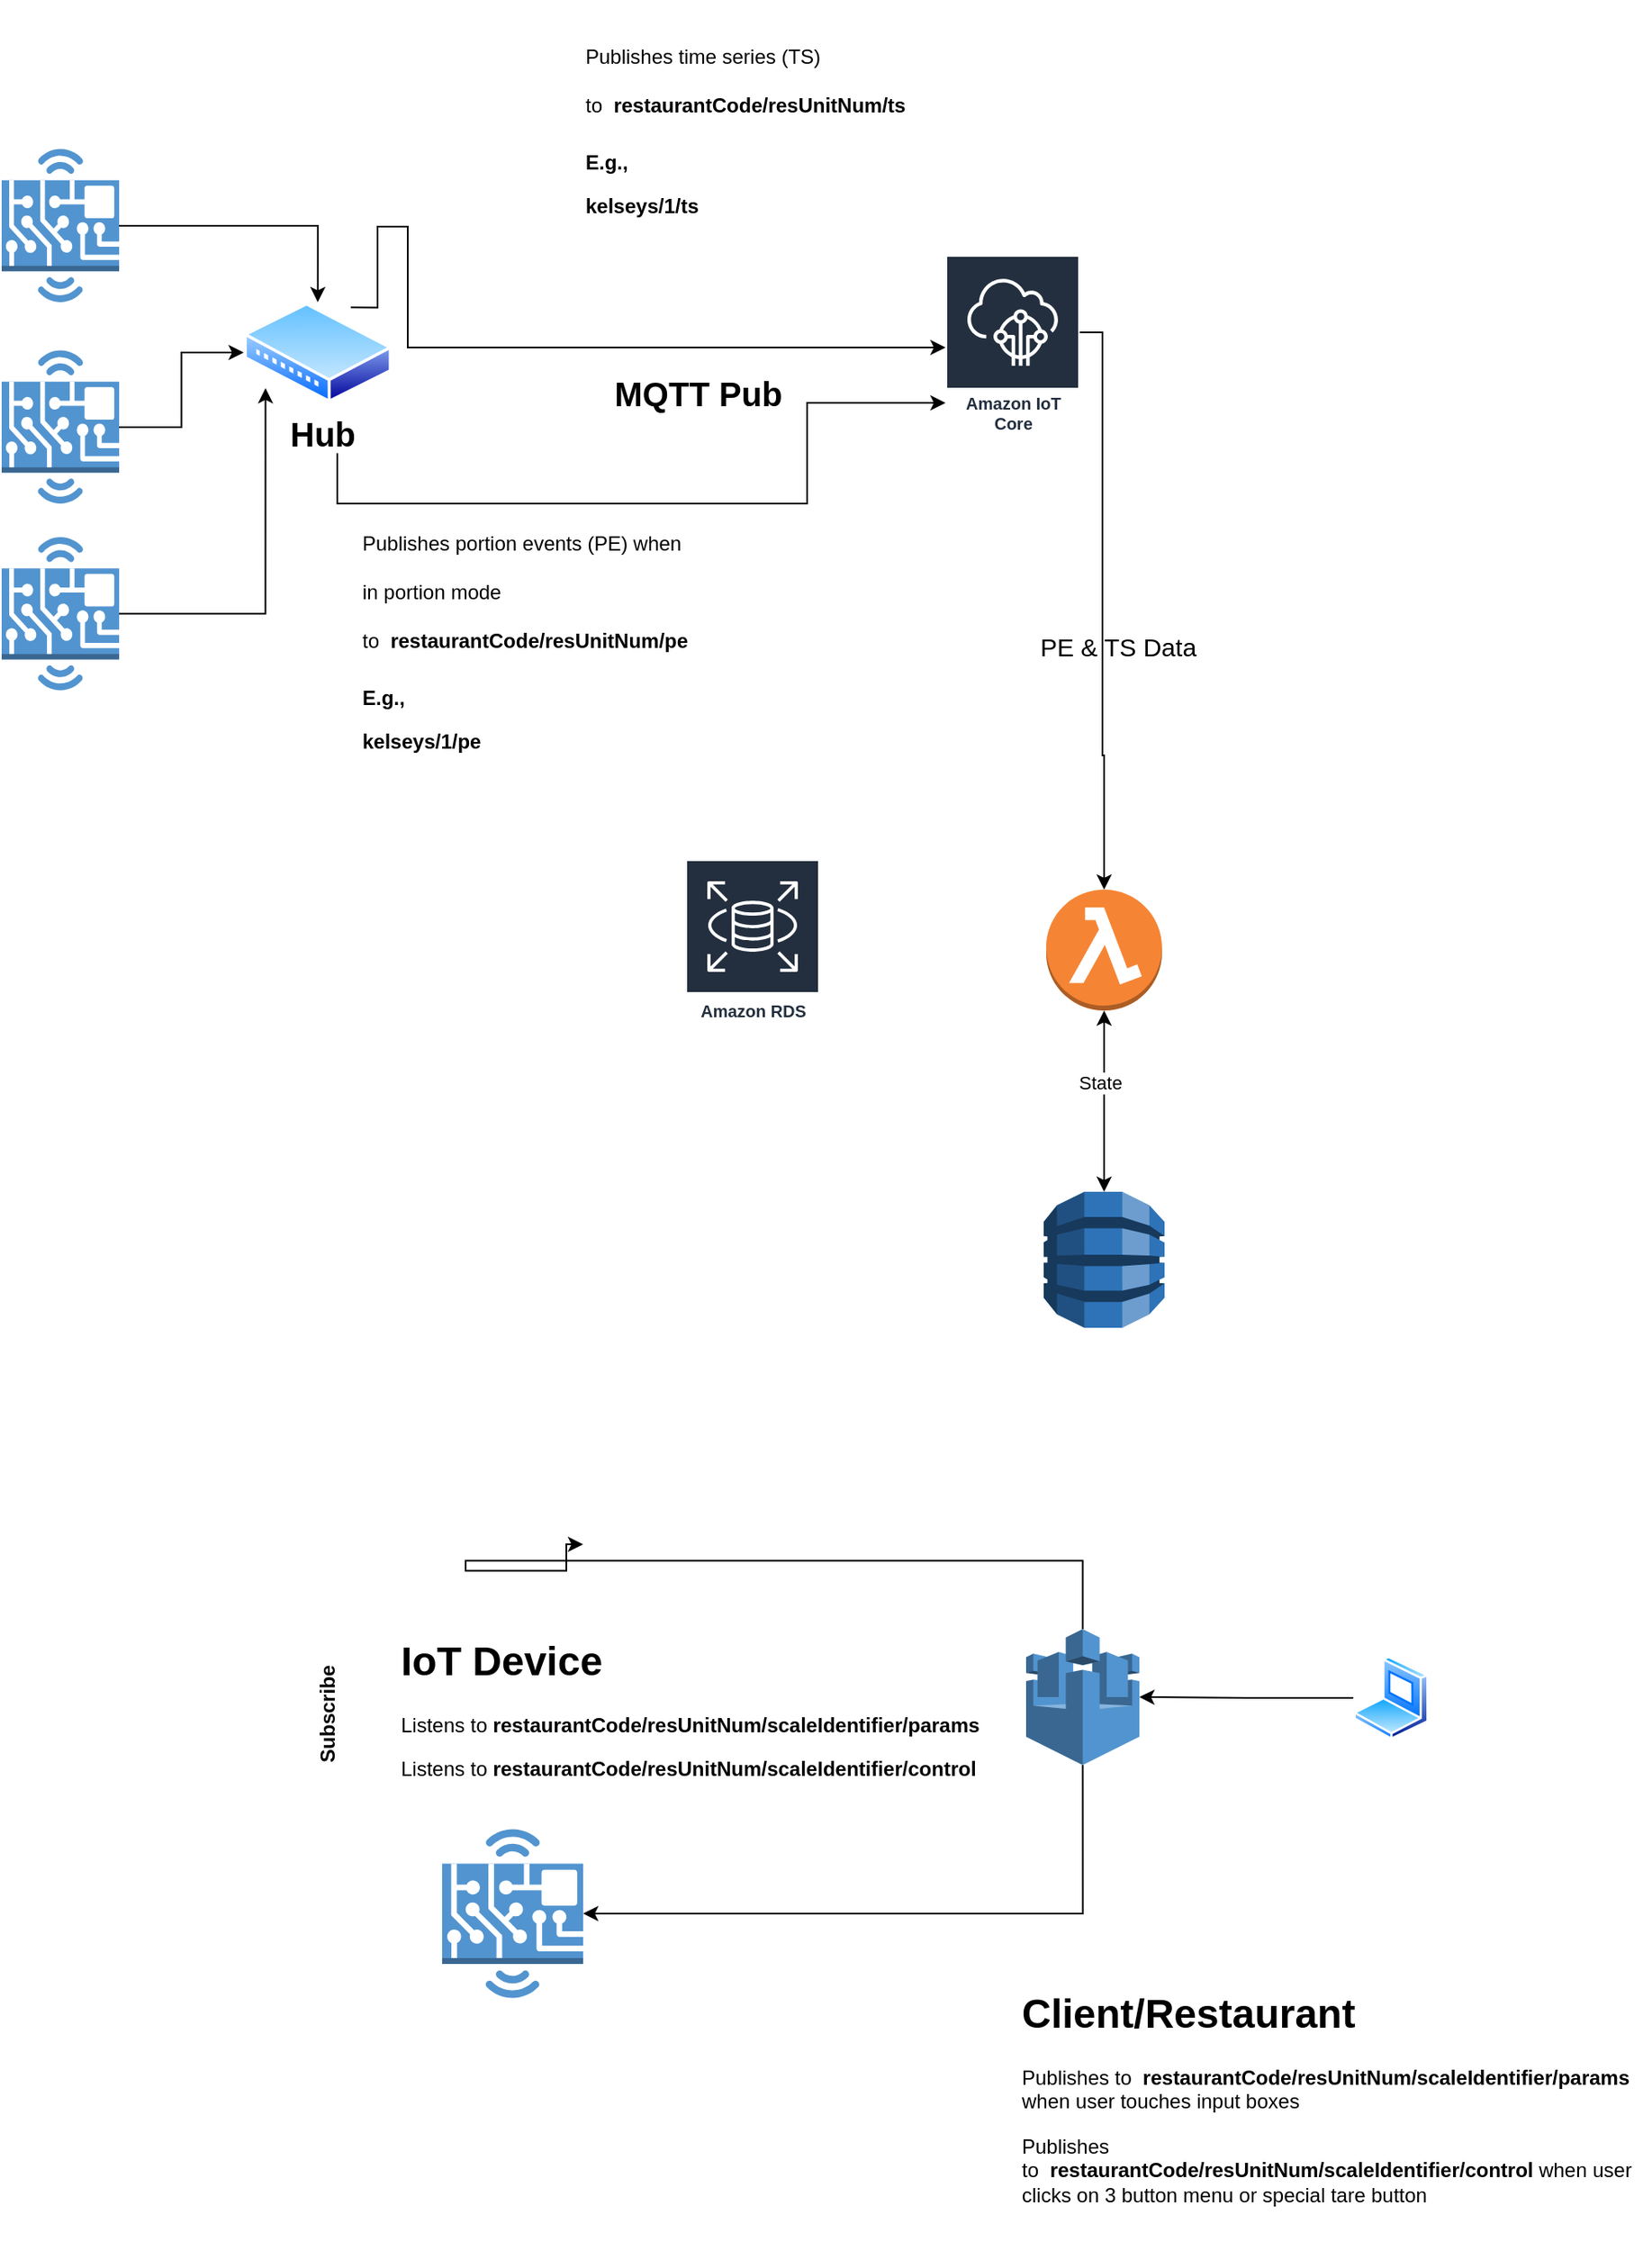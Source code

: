 <mxfile version="20.6.2" type="device" pages="5"><diagram id="Kc6icwav8UZinVOlsf9r" name="Pub"><mxGraphModel dx="1796" dy="587" grid="1" gridSize="10" guides="1" tooltips="1" connect="1" arrows="1" fold="1" page="1" pageScale="1" pageWidth="850" pageHeight="1100" math="0" shadow="0"><root><mxCell id="0"/><mxCell id="1" parent="0"/><mxCell id="h27erYegQxh_tfFbC-VM-1" value="&lt;b&gt;&lt;font style=&quot;font-size: 20px;&quot;&gt;&amp;nbsp;MQTT Pub&lt;/font&gt;&lt;/b&gt;" style="text;html=1;strokeColor=none;fillColor=none;align=center;verticalAlign=middle;whiteSpace=wrap;rounded=0;fontSize=14;strokeWidth=2;" parent="1" vertex="1"><mxGeometry x="180" y="228.75" width="225" height="50" as="geometry"/></mxCell><mxCell id="h27erYegQxh_tfFbC-VM-6" style="edgeStyle=orthogonalEdgeStyle;rounded=0;orthogonalLoop=1;jettySize=auto;html=1;" parent="1" target="sD8Qt9c89UG6YPfAhZrx-9" edge="1"><mxGeometry relative="1" as="geometry"><mxPoint x="80" y="290" as="sourcePoint"/><mxPoint x="478.75" y="282" as="targetPoint"/><Array as="points"><mxPoint x="80" y="320"/><mxPoint x="360" y="320"/><mxPoint x="360" y="260"/></Array></mxGeometry></mxCell><mxCell id="sD8Qt9c89UG6YPfAhZrx-5" style="edgeStyle=orthogonalEdgeStyle;rounded=0;orthogonalLoop=1;jettySize=auto;html=1;exitX=1;exitY=0.21;exitDx=0;exitDy=0;exitPerimeter=0;entryX=0.5;entryY=0;entryDx=0;entryDy=0;entryPerimeter=0;fontSize=20;" parent="1" target="sD8Qt9c89UG6YPfAhZrx-4" edge="1"><mxGeometry relative="1" as="geometry"><mxPoint x="512.5" y="218.01" as="sourcePoint"/><Array as="points"><mxPoint x="536" y="218"/><mxPoint x="536" y="470"/><mxPoint x="537" y="470"/></Array></mxGeometry></mxCell><mxCell id="h27erYegQxh_tfFbC-VM-14" value="&lt;h1&gt;&lt;span style=&quot;background-color: initial; font-size: 12px; font-weight: normal;&quot;&gt;Publishes time series (TS) to&amp;nbsp;&amp;nbsp;&lt;/span&gt;&lt;b style=&quot;background-color: initial; font-size: 12px;&quot;&gt;restaurantCode/resUnitNum/ts&lt;/b&gt;&lt;br&gt;&lt;/h1&gt;&lt;p&gt;&lt;b&gt;E.g.,&lt;/b&gt;&lt;/p&gt;&lt;p&gt;&lt;b&gt;kelseys/1/ts&lt;/b&gt;&lt;/p&gt;" style="text;html=1;strokeColor=none;fillColor=none;spacing=5;spacingTop=-20;whiteSpace=wrap;overflow=hidden;rounded=0;" parent="1" vertex="1"><mxGeometry x="222.5" y="30" width="210" height="138" as="geometry"/></mxCell><mxCell id="h27erYegQxh_tfFbC-VM-16" style="edgeStyle=orthogonalEdgeStyle;rounded=0;orthogonalLoop=1;jettySize=auto;html=1;entryX=1;entryY=0.5;entryDx=0;entryDy=0;entryPerimeter=0;" parent="1" source="h27erYegQxh_tfFbC-VM-19" edge="1"><mxGeometry relative="1" as="geometry"><mxPoint x="226.5" y="940" as="targetPoint"/><Array as="points"><mxPoint x="524.5" y="949.75"/><mxPoint x="156.5" y="949.75"/><mxPoint x="156.5" y="955.75"/><mxPoint x="216.5" y="955.75"/></Array></mxGeometry></mxCell><mxCell id="h27erYegQxh_tfFbC-VM-17" style="edgeStyle=orthogonalEdgeStyle;rounded=0;orthogonalLoop=1;jettySize=auto;html=1;exitX=0.5;exitY=1;exitDx=0;exitDy=0;exitPerimeter=0;entryX=1;entryY=0.5;entryDx=0;entryDy=0;entryPerimeter=0;" parent="1" source="h27erYegQxh_tfFbC-VM-19" target="h27erYegQxh_tfFbC-VM-23" edge="1"><mxGeometry relative="1" as="geometry"><mxPoint x="212.5" y="1109.75" as="targetPoint"/></mxGeometry></mxCell><mxCell id="h27erYegQxh_tfFbC-VM-18" style="edgeStyle=orthogonalEdgeStyle;rounded=0;orthogonalLoop=1;jettySize=auto;html=1;" parent="1" source="h27erYegQxh_tfFbC-VM-20" target="h27erYegQxh_tfFbC-VM-19" edge="1"><mxGeometry relative="1" as="geometry"/></mxCell><mxCell id="h27erYegQxh_tfFbC-VM-19" value="" style="outlineConnect=0;dashed=0;verticalLabelPosition=bottom;verticalAlign=top;align=center;html=1;shape=mxgraph.aws3.aws_iot;fillColor=#5294CF;gradientColor=none;" parent="1" vertex="1"><mxGeometry x="490.5" y="990.45" width="67.5" height="81" as="geometry"/></mxCell><mxCell id="h27erYegQxh_tfFbC-VM-20" value="" style="aspect=fixed;perimeter=ellipsePerimeter;html=1;align=center;shadow=0;dashed=0;spacingTop=3;image;image=img/lib/active_directory/laptop_client.svg;" parent="1" vertex="1"><mxGeometry x="685.5" y="1006.45" width="45" height="50" as="geometry"/></mxCell><mxCell id="h27erYegQxh_tfFbC-VM-21" value="&lt;h1&gt;IoT Device&lt;/h1&gt;&lt;p&gt;Listens to &lt;b&gt;restaurantCode/resUnitNum/&lt;/b&gt;&lt;b style=&quot;background-color: initial;&quot;&gt;scaleIdentifier/params&lt;/b&gt;&lt;/p&gt;&lt;p&gt;Listens to&amp;nbsp;&lt;b&gt;restaurantCode/resUnitNum/&lt;/b&gt;&lt;b style=&quot;background-color: initial;&quot;&gt;scaleIdentifier/control&lt;/b&gt;&lt;/p&gt;&lt;div&gt;&lt;b style=&quot;background-color: initial;&quot;&gt;&lt;br&gt;&lt;/b&gt;&lt;/div&gt;" style="text;html=1;strokeColor=none;fillColor=none;spacing=5;spacingTop=-20;whiteSpace=wrap;overflow=hidden;rounded=0;" parent="1" vertex="1"><mxGeometry x="112.5" y="990.45" width="390" height="120" as="geometry"/></mxCell><mxCell id="h27erYegQxh_tfFbC-VM-22" value="&lt;h1&gt;Client/Restaurant&lt;/h1&gt;&lt;p&gt;Publishes to&amp;nbsp;&amp;nbsp;&lt;b&gt;restaurantCode/resUnitNum/scaleIdentifier/params &lt;/b&gt;when user touches input boxes&amp;nbsp;&lt;/p&gt;&lt;p&gt;Publishes to&amp;nbsp;&amp;nbsp;&lt;b&gt;restaurantCode/resUnitNum/scaleIdentifier/control&amp;nbsp;&lt;/b&gt;when user clicks on 3 button menu or special tare button&amp;nbsp;&lt;br&gt;&lt;/p&gt;" style="text;html=1;strokeColor=none;fillColor=none;spacing=5;spacingTop=-20;whiteSpace=wrap;overflow=hidden;rounded=0;" parent="1" vertex="1"><mxGeometry x="482.5" y="1199.75" width="380" height="160" as="geometry"/></mxCell><mxCell id="h27erYegQxh_tfFbC-VM-23" value="" style="outlineConnect=0;dashed=0;verticalLabelPosition=bottom;verticalAlign=top;align=center;html=1;shape=mxgraph.aws3.hardware_board;fillColor=#5294CF;gradientColor=none;" parent="1" vertex="1"><mxGeometry x="142.5" y="1109.75" width="84" height="100.5" as="geometry"/></mxCell><mxCell id="kemfT1VFU1t3jnjR4nO_-6" value="&lt;b&gt;Subscribe&lt;/b&gt;" style="text;html=1;strokeColor=none;fillColor=none;align=center;verticalAlign=middle;whiteSpace=wrap;rounded=0;rotation=-90;" parent="1" vertex="1"><mxGeometry x="22.5" y="1026.45" width="105" height="30" as="geometry"/></mxCell><mxCell id="sD8Qt9c89UG6YPfAhZrx-10" style="edgeStyle=orthogonalEdgeStyle;rounded=0;orthogonalLoop=1;jettySize=auto;html=1;fontSize=20;exitX=0.75;exitY=0;exitDx=0;exitDy=0;" parent="1" source="0qRSnxlqvdnOSFnLHfH6-1" target="sD8Qt9c89UG6YPfAhZrx-9" edge="1"><mxGeometry relative="1" as="geometry"><mxPoint x="440" y="250" as="targetPoint"/><Array as="points"><mxPoint x="104" y="155"/><mxPoint x="122" y="155"/><mxPoint x="122" y="227"/></Array><mxPoint x="122" y="199.5" as="sourcePoint"/></mxGeometry></mxCell><mxCell id="sD8Qt9c89UG6YPfAhZrx-1" value="&lt;h1&gt;&lt;span style=&quot;background-color: initial; font-size: 12px; font-weight: normal;&quot;&gt;Publishes portion events (PE) when in portion mode to&amp;nbsp;&amp;nbsp;&lt;/span&gt;&lt;b style=&quot;background-color: initial; font-size: 12px;&quot;&gt;restaurantCode/resUnitNum/pe&lt;/b&gt;&lt;br&gt;&lt;/h1&gt;&lt;p&gt;&lt;b&gt;E.g.,&lt;/b&gt;&lt;/p&gt;&lt;p&gt;&lt;b&gt;kelseys/1/pe&lt;/b&gt;&lt;/p&gt;" style="text;html=1;strokeColor=none;fillColor=none;spacing=5;spacingTop=-20;whiteSpace=wrap;overflow=hidden;rounded=0;" parent="1" vertex="1"><mxGeometry x="90" y="320" width="210" height="149" as="geometry"/></mxCell><mxCell id="sD8Qt9c89UG6YPfAhZrx-2" value="&lt;div style=&quot;text-align: center;&quot;&gt;&lt;span style=&quot;background-color: initial;&quot;&gt;&lt;b&gt;Hub&lt;/b&gt;&lt;/span&gt;&lt;/div&gt;" style="text;whiteSpace=wrap;html=1;fontSize=20;" parent="1" vertex="1"><mxGeometry x="50" y="260" width="130" height="50" as="geometry"/></mxCell><mxCell id="sD8Qt9c89UG6YPfAhZrx-4" value="" style="outlineConnect=0;dashed=0;verticalLabelPosition=bottom;verticalAlign=top;align=center;html=1;shape=mxgraph.aws3.lambda_function;fillColor=#F58534;gradientColor=none;strokeWidth=2;fontSize=20;" parent="1" vertex="1"><mxGeometry x="502.5" y="550" width="69" height="72" as="geometry"/></mxCell><mxCell id="sD8Qt9c89UG6YPfAhZrx-9" value="Amazon IoT Core" style="sketch=0;outlineConnect=0;fontColor=#232F3E;gradientColor=none;strokeColor=#ffffff;fillColor=#232F3E;dashed=0;verticalLabelPosition=middle;verticalAlign=bottom;align=center;html=1;whiteSpace=wrap;fontSize=10;fontStyle=1;spacing=3;shape=mxgraph.aws4.productIcon;prIcon=mxgraph.aws4.iot_core;strokeWidth=2;" parent="1" vertex="1"><mxGeometry x="442.5" y="172" width="80" height="110" as="geometry"/></mxCell><mxCell id="sD8Qt9c89UG6YPfAhZrx-12" value="Amazon RDS" style="sketch=0;outlineConnect=0;fontColor=#232F3E;gradientColor=none;strokeColor=#ffffff;fillColor=#232F3E;dashed=0;verticalLabelPosition=middle;verticalAlign=bottom;align=center;html=1;whiteSpace=wrap;fontSize=10;fontStyle=1;spacing=3;shape=mxgraph.aws4.productIcon;prIcon=mxgraph.aws4.rds;strokeWidth=2;" parent="1" vertex="1"><mxGeometry x="287.5" y="532" width="80" height="100" as="geometry"/></mxCell><mxCell id="sD8Qt9c89UG6YPfAhZrx-17" value="&lt;span style=&quot;font-size: 15px;&quot;&gt;PE &amp;amp; TS Data&lt;/span&gt;" style="text;html=1;strokeColor=none;fillColor=none;align=center;verticalAlign=middle;whiteSpace=wrap;rounded=0;fontSize=14;strokeWidth=2;" parent="1" vertex="1"><mxGeometry x="432.5" y="380" width="225" height="50" as="geometry"/></mxCell><mxCell id="0qRSnxlqvdnOSFnLHfH6-1" value="" style="aspect=fixed;perimeter=ellipsePerimeter;html=1;align=center;shadow=0;dashed=0;spacingTop=3;image;image=img/lib/active_directory/wiring_hub.svg;" vertex="1" parent="1"><mxGeometry x="24.27" y="200" width="88.23" height="60" as="geometry"/></mxCell><mxCell id="0qRSnxlqvdnOSFnLHfH6-5" style="edgeStyle=orthogonalEdgeStyle;rounded=0;orthogonalLoop=1;jettySize=auto;html=1;entryX=0.5;entryY=0;entryDx=0;entryDy=0;" edge="1" parent="1" source="0qRSnxlqvdnOSFnLHfH6-2" target="0qRSnxlqvdnOSFnLHfH6-1"><mxGeometry relative="1" as="geometry"/></mxCell><mxCell id="0qRSnxlqvdnOSFnLHfH6-2" value="" style="outlineConnect=0;dashed=0;verticalLabelPosition=bottom;verticalAlign=top;align=center;html=1;shape=mxgraph.aws3.hardware_board;fillColor=#5294CF;gradientColor=none;" vertex="1" parent="1"><mxGeometry x="-120" y="108.75" width="70" height="91.25" as="geometry"/></mxCell><mxCell id="0qRSnxlqvdnOSFnLHfH6-6" style="edgeStyle=orthogonalEdgeStyle;rounded=0;orthogonalLoop=1;jettySize=auto;html=1;entryX=0;entryY=0.5;entryDx=0;entryDy=0;" edge="1" parent="1" source="0qRSnxlqvdnOSFnLHfH6-3" target="0qRSnxlqvdnOSFnLHfH6-1"><mxGeometry relative="1" as="geometry"/></mxCell><mxCell id="0qRSnxlqvdnOSFnLHfH6-3" value="" style="outlineConnect=0;dashed=0;verticalLabelPosition=bottom;verticalAlign=top;align=center;html=1;shape=mxgraph.aws3.hardware_board;fillColor=#5294CF;gradientColor=none;" vertex="1" parent="1"><mxGeometry x="-120" y="228.75" width="70" height="91.25" as="geometry"/></mxCell><mxCell id="0qRSnxlqvdnOSFnLHfH6-7" style="edgeStyle=orthogonalEdgeStyle;rounded=0;orthogonalLoop=1;jettySize=auto;html=1;entryX=0;entryY=1;entryDx=0;entryDy=0;" edge="1" parent="1" source="0qRSnxlqvdnOSFnLHfH6-4" target="0qRSnxlqvdnOSFnLHfH6-1"><mxGeometry relative="1" as="geometry"/></mxCell><mxCell id="0qRSnxlqvdnOSFnLHfH6-4" value="" style="outlineConnect=0;dashed=0;verticalLabelPosition=bottom;verticalAlign=top;align=center;html=1;shape=mxgraph.aws3.hardware_board;fillColor=#5294CF;gradientColor=none;" vertex="1" parent="1"><mxGeometry x="-120" y="340" width="70" height="91.25" as="geometry"/></mxCell><mxCell id="0qRSnxlqvdnOSFnLHfH6-10" value="" style="outlineConnect=0;dashed=0;verticalLabelPosition=bottom;verticalAlign=top;align=center;html=1;shape=mxgraph.aws3.dynamo_db;fillColor=#2E73B8;gradientColor=none;" vertex="1" parent="1"><mxGeometry x="501" y="730" width="72" height="81" as="geometry"/></mxCell><mxCell id="0qRSnxlqvdnOSFnLHfH6-11" value="" style="endArrow=classic;startArrow=classic;html=1;rounded=0;entryX=0.5;entryY=1;entryDx=0;entryDy=0;entryPerimeter=0;" edge="1" parent="1" source="0qRSnxlqvdnOSFnLHfH6-10" target="sD8Qt9c89UG6YPfAhZrx-4"><mxGeometry width="50" height="50" relative="1" as="geometry"><mxPoint x="480" y="710" as="sourcePoint"/><mxPoint x="530" y="660" as="targetPoint"/></mxGeometry></mxCell><mxCell id="0qRSnxlqvdnOSFnLHfH6-12" value="State&amp;nbsp;" style="edgeLabel;html=1;align=center;verticalAlign=middle;resizable=0;points=[];" vertex="1" connectable="0" parent="0qRSnxlqvdnOSFnLHfH6-11"><mxGeometry x="0.204" y="1" relative="1" as="geometry"><mxPoint as="offset"/></mxGeometry></mxCell></root></mxGraphModel></diagram><diagram id="mYscScUnLZg630zCRHyR" name="Sub"><mxGraphModel dx="946" dy="672" grid="1" gridSize="10" guides="1" tooltips="1" connect="1" arrows="1" fold="1" page="1" pageScale="1" pageWidth="850" pageHeight="1100" math="0" shadow="0"><root><mxCell id="0"/><mxCell id="1" parent="0"/></root></mxGraphModel></diagram><diagram id="0y4s6xPG9f7KitHKUYmZ" name="Full Architecture"><mxGraphModel dx="2646" dy="672" grid="1" gridSize="10" guides="1" tooltips="1" connect="1" arrows="1" fold="1" page="1" pageScale="1" pageWidth="850" pageHeight="1100" math="0" shadow="0"><root><mxCell id="No9bBhY0oNdYjKfd_5hr-0"/><mxCell id="No9bBhY0oNdYjKfd_5hr-1" parent="No9bBhY0oNdYjKfd_5hr-0"/><mxCell id="9dr-vkvHkkF5zIto2Gie-47" value="" style="group" parent="No9bBhY0oNdYjKfd_5hr-1" vertex="1" connectable="0"><mxGeometry x="-95" y="820" width="1040" height="610" as="geometry"/></mxCell><mxCell id="No9bBhY0oNdYjKfd_5hr-20" value="" style="rounded=0;whiteSpace=wrap;html=1;fillColor=#dae8fc;strokeColor=#6c8ebf;" parent="9dr-vkvHkkF5zIto2Gie-47" vertex="1"><mxGeometry width="1040" height="610" as="geometry"/></mxCell><mxCell id="9dr-vkvHkkF5zIto2Gie-16" value="" style="group" parent="9dr-vkvHkkF5zIto2Gie-47" vertex="1" connectable="0"><mxGeometry x="195" y="67.2" width="350" height="200" as="geometry"/></mxCell><mxCell id="RHvEnO6KM5DJuusTCVba-7" value="Cloud" style="text;html=1;strokeColor=none;fillColor=none;align=center;verticalAlign=middle;whiteSpace=wrap;rounded=0;fontSize=28;" parent="9dr-vkvHkkF5zIto2Gie-47" vertex="1"><mxGeometry x="35" y="560" width="60" height="30" as="geometry"/></mxCell><mxCell id="9dr-vkvHkkF5zIto2Gie-1" value="" style="rounded=1;whiteSpace=wrap;html=1;" parent="9dr-vkvHkkF5zIto2Gie-47" vertex="1"><mxGeometry x="85" y="67.2" width="430" height="270" as="geometry"/></mxCell><mxCell id="9dr-vkvHkkF5zIto2Gie-50" value="" style="group" parent="9dr-vkvHkkF5zIto2Gie-47" vertex="1" connectable="0"><mxGeometry x="130" y="67.2" width="390" height="270" as="geometry"/></mxCell><mxCell id="9dr-vkvHkkF5zIto2Gie-14" value="In-Topics" style="ellipse;whiteSpace=wrap;html=1;fontSize=15;" parent="9dr-vkvHkkF5zIto2Gie-50" vertex="1"><mxGeometry x="-35" y="153.54" width="102.514" height="92.045" as="geometry"/></mxCell><mxCell id="9dr-vkvHkkF5zIto2Gie-18" value="Out-Topics" style="ellipse;whiteSpace=wrap;html=1;aspect=fixed;fontSize=15;" parent="9dr-vkvHkkF5zIto2Gie-50" vertex="1"><mxGeometry x="67.513" y="27.003" width="83.636" height="83.636" as="geometry"/></mxCell><mxCell id="9dr-vkvHkkF5zIto2Gie-26" value="Amazon IoT Core" style="outlineConnect=0;fontColor=#232F3E;gradientColor=none;strokeColor=#ffffff;fillColor=#232F3E;dashed=0;verticalLabelPosition=middle;verticalAlign=bottom;align=center;html=1;whiteSpace=wrap;fontSize=10;fontStyle=1;spacing=3;shape=mxgraph.aws4.productIcon;prIcon=mxgraph.aws4.iot_core;" parent="9dr-vkvHkkF5zIto2Gie-47" vertex="1"><mxGeometry x="425" y="180.0" width="75.5" height="140.87" as="geometry"/></mxCell><mxCell id="BE1JE1CHPHwyh8jpHIFr-0" value="Shadows" style="ellipse;whiteSpace=wrap;html=1;aspect=fixed;fontSize=15;" parent="9dr-vkvHkkF5zIto2Gie-47" vertex="1"><mxGeometry x="335.003" y="149.996" width="83.636" height="83.636" as="geometry"/></mxCell><mxCell id="xIDOr6yD8g8lhEZelJbA-11" style="edgeStyle=orthogonalEdgeStyle;rounded=0;orthogonalLoop=1;jettySize=auto;html=1;entryX=0;entryY=0.5;entryDx=0;entryDy=0;fontSize=14;" parent="9dr-vkvHkkF5zIto2Gie-47" source="xIDOr6yD8g8lhEZelJbA-8" target="xIDOr6yD8g8lhEZelJbA-10" edge="1"><mxGeometry relative="1" as="geometry"/></mxCell><mxCell id="xIDOr6yD8g8lhEZelJbA-8" value="" style="outlineConnect=0;dashed=0;verticalLabelPosition=bottom;verticalAlign=top;align=center;html=1;shape=mxgraph.aws3.lambda_function;fillColor=#F58534;gradientColor=none;fontSize=14;" parent="9dr-vkvHkkF5zIto2Gie-47" vertex="1"><mxGeometry x="245" y="400" width="69" height="72" as="geometry"/></mxCell><mxCell id="xIDOr6yD8g8lhEZelJbA-7" style="edgeStyle=orthogonalEdgeStyle;rounded=0;orthogonalLoop=1;jettySize=auto;html=1;fontSize=14;entryX=0.145;entryY=0.855;entryDx=0;entryDy=0;entryPerimeter=0;" parent="9dr-vkvHkkF5zIto2Gie-47" source="9dr-vkvHkkF5zIto2Gie-14" target="xIDOr6yD8g8lhEZelJbA-8" edge="1"><mxGeometry relative="1" as="geometry"><mxPoint x="-145" y="490" as="targetPoint"/><Array as="points"><mxPoint x="145" y="400"/><mxPoint x="195" y="400"/><mxPoint x="195" y="462"/></Array></mxGeometry></mxCell><mxCell id="xIDOr6yD8g8lhEZelJbA-9" value="IoT Rule" style="edgeLabel;html=1;align=center;verticalAlign=middle;resizable=0;points=[];fontSize=14;" parent="xIDOr6yD8g8lhEZelJbA-7" vertex="1" connectable="0"><mxGeometry x="-0.323" y="3" relative="1" as="geometry"><mxPoint as="offset"/></mxGeometry></mxCell><mxCell id="xIDOr6yD8g8lhEZelJbA-10" value="" style="rounded=1;whiteSpace=wrap;html=1;" parent="9dr-vkvHkkF5zIto2Gie-47" vertex="1"><mxGeometry x="555" y="301" width="430" height="270" as="geometry"/></mxCell><mxCell id="xIDOr6yD8g8lhEZelJbA-12" value="EC2" style="text;html=1;strokeColor=none;fillColor=none;align=center;verticalAlign=middle;whiteSpace=wrap;rounded=0;fontSize=28;" parent="9dr-vkvHkkF5zIto2Gie-47" vertex="1"><mxGeometry x="895" y="530" width="60" height="30" as="geometry"/></mxCell><mxCell id="xIDOr6yD8g8lhEZelJbA-13" value="" style="whiteSpace=wrap;html=1;aspect=fixed;fontSize=14;" parent="9dr-vkvHkkF5zIto2Gie-47" vertex="1"><mxGeometry x="605" y="330" width="215" height="215" as="geometry"/></mxCell><mxCell id="xIDOr6yD8g8lhEZelJbA-14" value="API" style="text;html=1;strokeColor=none;fillColor=none;align=center;verticalAlign=middle;whiteSpace=wrap;rounded=0;fontSize=28;" parent="9dr-vkvHkkF5zIto2Gie-47" vertex="1"><mxGeometry x="755" y="515" width="60" height="30" as="geometry"/></mxCell><mxCell id="9dr-vkvHkkF5zIto2Gie-46" value="" style="group" parent="No9bBhY0oNdYjKfd_5hr-1" vertex="1" connectable="0"><mxGeometry x="60" y="140" width="680" height="458" as="geometry"/></mxCell><mxCell id="No9bBhY0oNdYjKfd_5hr-2" value="" style="rounded=0;whiteSpace=wrap;html=1;fillColor=#d5e8d4;strokeColor=#82b366;" parent="9dr-vkvHkkF5zIto2Gie-46" vertex="1"><mxGeometry width="680" height="450" as="geometry"/></mxCell><mxCell id="No9bBhY0oNdYjKfd_5hr-14" value="&lt;font style=&quot;font-size: 18px&quot;&gt;Memory&lt;/font&gt;" style="rounded=0;whiteSpace=wrap;html=1;" parent="9dr-vkvHkkF5zIto2Gie-46" vertex="1"><mxGeometry x="100" y="190" width="110" height="70" as="geometry"/></mxCell><mxCell id="BE1JE1CHPHwyh8jpHIFr-14" value="UI (buttons)" style="rounded=0;whiteSpace=wrap;html=1;" parent="9dr-vkvHkkF5zIto2Gie-46" vertex="1"><mxGeometry x="240" y="10" width="120" height="60" as="geometry"/></mxCell><mxCell id="No9bBhY0oNdYjKfd_5hr-6" value="Output Display {Categorical}" style="rounded=0;whiteSpace=wrap;html=1;" parent="9dr-vkvHkkF5zIto2Gie-46" vertex="1"><mxGeometry x="520" y="30" width="150" height="110" as="geometry"/></mxCell><mxCell id="RHvEnO6KM5DJuusTCVba-8" value="Scale" style="text;html=1;strokeColor=none;fillColor=none;align=center;verticalAlign=middle;whiteSpace=wrap;rounded=0;fontSize=28;" parent="9dr-vkvHkkF5zIto2Gie-46" vertex="1"><mxGeometry x="590" y="400" width="60" height="30" as="geometry"/></mxCell><mxCell id="No9bBhY0oNdYjKfd_5hr-9" value="" style="rounded=0;whiteSpace=wrap;html=1;fontFamily=Helvetica;fontSize=12;fontColor=#000000;align=center;strokeColor=#000000;fillColor=#ffffff;" parent="No9bBhY0oNdYjKfd_5hr-1" vertex="1"><mxGeometry x="90" y="300" width="470" height="260" as="geometry"/></mxCell><mxCell id="No9bBhY0oNdYjKfd_5hr-10" value="MQTT" style="rounded=0;whiteSpace=wrap;html=1;" parent="No9bBhY0oNdYjKfd_5hr-1" vertex="1"><mxGeometry x="340" y="490" width="120" height="60" as="geometry"/></mxCell><mxCell id="No9bBhY0oNdYjKfd_5hr-13" style="edgeStyle=orthogonalEdgeStyle;rounded=0;orthogonalLoop=1;jettySize=auto;html=1;" parent="No9bBhY0oNdYjKfd_5hr-1" source="No9bBhY0oNdYjKfd_5hr-11" edge="1"><mxGeometry relative="1" as="geometry"><mxPoint x="635" y="280" as="targetPoint"/></mxGeometry></mxCell><mxCell id="BE1JE1CHPHwyh8jpHIFr-18" value="Accuracy" style="edgeLabel;html=1;align=center;verticalAlign=middle;resizable=0;points=[];" parent="No9bBhY0oNdYjKfd_5hr-13" vertex="1" connectable="0"><mxGeometry x="-0.244" y="-1" relative="1" as="geometry"><mxPoint as="offset"/></mxGeometry></mxCell><mxCell id="BE1JE1CHPHwyh8jpHIFr-7" value="" style="edgeStyle=orthogonalEdgeStyle;rounded=0;orthogonalLoop=1;jettySize=auto;html=1;" parent="No9bBhY0oNdYjKfd_5hr-1" source="No9bBhY0oNdYjKfd_5hr-11" target="No9bBhY0oNdYjKfd_5hr-10" edge="1"><mxGeometry relative="1" as="geometry"/></mxCell><mxCell id="BE1JE1CHPHwyh8jpHIFr-17" value="Weight Event" style="edgeLabel;html=1;align=center;verticalAlign=middle;resizable=0;points=[];" parent="BE1JE1CHPHwyh8jpHIFr-7" vertex="1" connectable="0"><mxGeometry x="-0.051" y="3" relative="1" as="geometry"><mxPoint as="offset"/></mxGeometry></mxCell><mxCell id="No9bBhY0oNdYjKfd_5hr-11" value="Main Controller" style="rounded=0;whiteSpace=wrap;html=1;" parent="No9bBhY0oNdYjKfd_5hr-1" vertex="1"><mxGeometry x="390" y="327.5" width="140" height="75" as="geometry"/></mxCell><mxCell id="No9bBhY0oNdYjKfd_5hr-19" style="edgeStyle=orthogonalEdgeStyle;rounded=0;orthogonalLoop=1;jettySize=auto;html=1;exitX=0.5;exitY=1;exitDx=0;exitDy=0;entryX=0.5;entryY=0;entryDx=0;entryDy=0;" parent="No9bBhY0oNdYjKfd_5hr-1" source="No9bBhY0oNdYjKfd_5hr-10" target="9dr-vkvHkkF5zIto2Gie-14" edge="1"><mxGeometry relative="1" as="geometry"><mxPoint x="260" y="670" as="targetPoint"/><Array as="points"><mxPoint x="400" y="610"/><mxPoint x="160" y="610"/><mxPoint x="160" y="870"/><mxPoint x="51" y="870"/></Array></mxGeometry></mxCell><mxCell id="No9bBhY0oNdYjKfd_5hr-30" value="Time Series" style="edgeLabel;html=1;align=center;verticalAlign=middle;resizable=0;points=[];fontSize=15;" parent="No9bBhY0oNdYjKfd_5hr-19" vertex="1" connectable="0"><mxGeometry x="0.013" y="2" relative="1" as="geometry"><mxPoint x="28" y="-12" as="offset"/></mxGeometry></mxCell><mxCell id="9dr-vkvHkkF5zIto2Gie-38" value="" style="rounded=0;whiteSpace=wrap;html=1;fontSize=15;fillColor=#fad7ac;strokeColor=#b46504;" parent="No9bBhY0oNdYjKfd_5hr-1" vertex="1"><mxGeometry x="-900" y="500" width="570" height="520" as="geometry"/></mxCell><mxCell id="9dr-vkvHkkF5zIto2Gie-51" value="UI" style="rounded=0;whiteSpace=wrap;html=1;fontSize=15;" parent="No9bBhY0oNdYjKfd_5hr-1" vertex="1"><mxGeometry x="-880" y="770" width="220" height="130" as="geometry"/></mxCell><mxCell id="xIDOr6yD8g8lhEZelJbA-2" style="edgeStyle=orthogonalEdgeStyle;rounded=0;orthogonalLoop=1;jettySize=auto;html=1;entryX=0;entryY=0.5;entryDx=0;entryDy=0;fontSize=14;" parent="No9bBhY0oNdYjKfd_5hr-1" source="9dr-vkvHkkF5zIto2Gie-52" target="9dr-vkvHkkF5zIto2Gie-18" edge="1"><mxGeometry relative="1" as="geometry"/></mxCell><mxCell id="xIDOr6yD8g8lhEZelJbA-5" value="User Parameters" style="edgeLabel;html=1;align=center;verticalAlign=middle;resizable=0;points=[];fontSize=14;" parent="xIDOr6yD8g8lhEZelJbA-2" vertex="1" connectable="0"><mxGeometry x="-0.189" y="2" relative="1" as="geometry"><mxPoint x="1" as="offset"/></mxGeometry></mxCell><mxCell id="9dr-vkvHkkF5zIto2Gie-52" value="Amplify MQTT over Web Socket Wrapper" style="rounded=1;whiteSpace=wrap;html=1;fontSize=15;" parent="No9bBhY0oNdYjKfd_5hr-1" vertex="1"><mxGeometry x="-550" y="900" width="180" height="80" as="geometry"/></mxCell><mxCell id="9dr-vkvHkkF5zIto2Gie-53" value="HTTP Request" style="rounded=1;whiteSpace=wrap;html=1;fontSize=15;" parent="No9bBhY0oNdYjKfd_5hr-1" vertex="1"><mxGeometry x="-550" y="580" width="210" height="130" as="geometry"/></mxCell><mxCell id="9dr-vkvHkkF5zIto2Gie-65" value="" style="endArrow=classic;startArrow=classic;html=1;fontSize=15;entryX=0.5;entryY=0;entryDx=0;entryDy=0;exitX=0;exitY=0.5;exitDx=0;exitDy=0;" parent="No9bBhY0oNdYjKfd_5hr-1" source="9dr-vkvHkkF5zIto2Gie-53" target="9dr-vkvHkkF5zIto2Gie-51" edge="1"><mxGeometry width="50" height="50" relative="1" as="geometry"><mxPoint x="-765" y="698" as="sourcePoint"/><mxPoint x="-760" y="500" as="targetPoint"/><Array as="points"><mxPoint x="-770" y="650"/></Array></mxGeometry></mxCell><mxCell id="BE1JE1CHPHwyh8jpHIFr-1" value="" style="endArrow=classic;startArrow=classic;html=1;exitX=0.5;exitY=0;exitDx=0;exitDy=0;entryX=1;entryY=1;entryDx=0;entryDy=0;" parent="No9bBhY0oNdYjKfd_5hr-1" source="BE1JE1CHPHwyh8jpHIFr-0" target="BE1JE1CHPHwyh8jpHIFr-2" edge="1"><mxGeometry width="50" height="50" relative="1" as="geometry"><mxPoint x="170" y="790" as="sourcePoint"/><mxPoint x="220" y="740" as="targetPoint"/></mxGeometry></mxCell><mxCell id="BE1JE1CHPHwyh8jpHIFr-6" value="HTTPS" style="edgeLabel;html=1;align=center;verticalAlign=middle;resizable=0;points=[];" parent="BE1JE1CHPHwyh8jpHIFr-1" vertex="1" connectable="0"><mxGeometry x="0.278" y="-4" relative="1" as="geometry"><mxPoint as="offset"/></mxGeometry></mxCell><mxCell id="BE1JE1CHPHwyh8jpHIFr-2" value="WI-Fi" style="rounded=0;whiteSpace=wrap;html=1;" parent="No9bBhY0oNdYjKfd_5hr-1" vertex="1"><mxGeometry x="160" y="470" width="120" height="60" as="geometry"/></mxCell><mxCell id="No9bBhY0oNdYjKfd_5hr-8" value="Weighing System" style="rounded=0;whiteSpace=wrap;html=1;" parent="No9bBhY0oNdYjKfd_5hr-1" vertex="1"><mxGeometry x="110" y="320" width="120" height="90" as="geometry"/></mxCell><mxCell id="BE1JE1CHPHwyh8jpHIFr-11" value="" style="endArrow=classic;html=1;exitX=1;exitY=0.5;exitDx=0;exitDy=0;entryX=0;entryY=0.5;entryDx=0;entryDy=0;" parent="No9bBhY0oNdYjKfd_5hr-1" source="No9bBhY0oNdYjKfd_5hr-8" target="No9bBhY0oNdYjKfd_5hr-11" edge="1"><mxGeometry width="50" height="50" relative="1" as="geometry"><mxPoint x="290" y="410" as="sourcePoint"/><mxPoint x="340" y="360" as="targetPoint"/></mxGeometry></mxCell><mxCell id="BE1JE1CHPHwyh8jpHIFr-25" value="Weight reading" style="edgeLabel;html=1;align=center;verticalAlign=middle;resizable=0;points=[];" parent="BE1JE1CHPHwyh8jpHIFr-11" vertex="1" connectable="0"><mxGeometry x="-0.039" y="-2" relative="1" as="geometry"><mxPoint as="offset"/></mxGeometry></mxCell><mxCell id="BE1JE1CHPHwyh8jpHIFr-13" value="" style="endArrow=classic;startArrow=classic;html=1;entryX=0.25;entryY=1;entryDx=0;entryDy=0;exitX=0.5;exitY=0;exitDx=0;exitDy=0;" parent="No9bBhY0oNdYjKfd_5hr-1" source="BE1JE1CHPHwyh8jpHIFr-2" target="No9bBhY0oNdYjKfd_5hr-11" edge="1"><mxGeometry width="50" height="50" relative="1" as="geometry"><mxPoint x="260" y="470" as="sourcePoint"/><mxPoint x="320" y="430" as="targetPoint"/></mxGeometry></mxCell><mxCell id="BE1JE1CHPHwyh8jpHIFr-16" value="Current State" style="edgeLabel;html=1;align=center;verticalAlign=middle;resizable=0;points=[];" parent="BE1JE1CHPHwyh8jpHIFr-13" vertex="1" connectable="0"><mxGeometry x="-0.043" y="-1" relative="1" as="geometry"><mxPoint y="1" as="offset"/></mxGeometry></mxCell><mxCell id="BE1JE1CHPHwyh8jpHIFr-15" style="edgeStyle=orthogonalEdgeStyle;rounded=0;orthogonalLoop=1;jettySize=auto;html=1;entryX=0.5;entryY=0;entryDx=0;entryDy=0;" parent="No9bBhY0oNdYjKfd_5hr-1" target="No9bBhY0oNdYjKfd_5hr-11" edge="1"><mxGeometry relative="1" as="geometry"><mxPoint x="340" y="210" as="sourcePoint"/></mxGeometry></mxCell><mxCell id="QUeu85NWVinqmxICHqFG-0" style="edgeStyle=orthogonalEdgeStyle;rounded=0;orthogonalLoop=1;jettySize=auto;html=1;entryX=0.838;entryY=0.998;entryDx=0;entryDy=0;entryPerimeter=0;" parent="No9bBhY0oNdYjKfd_5hr-1" source="9dr-vkvHkkF5zIto2Gie-18" target="No9bBhY0oNdYjKfd_5hr-10" edge="1"><mxGeometry relative="1" as="geometry"><mxPoint x="430" y="550" as="targetPoint"/><Array as="points"><mxPoint x="440" y="922"/><mxPoint x="440" y="550"/></Array></mxGeometry></mxCell><mxCell id="xIDOr6yD8g8lhEZelJbA-0" value="User Parameters" style="edgeLabel;html=1;align=center;verticalAlign=middle;resizable=0;points=[];fontSize=14;" parent="QUeu85NWVinqmxICHqFG-0" vertex="1" connectable="0"><mxGeometry x="0.507" y="2" relative="1" as="geometry"><mxPoint as="offset"/></mxGeometry></mxCell><mxCell id="RHvEnO6KM5DJuusTCVba-4" value="Client" style="text;html=1;strokeColor=none;fillColor=none;align=center;verticalAlign=middle;whiteSpace=wrap;rounded=0;fontSize=28;" parent="No9bBhY0oNdYjKfd_5hr-1" vertex="1"><mxGeometry x="-870" y="940" width="60" height="30" as="geometry"/></mxCell><mxCell id="xIDOr6yD8g8lhEZelJbA-3" style="edgeStyle=orthogonalEdgeStyle;rounded=0;orthogonalLoop=1;jettySize=auto;html=1;entryX=0.75;entryY=1;entryDx=0;entryDy=0;fontSize=14;" parent="No9bBhY0oNdYjKfd_5hr-1" source="9dr-vkvHkkF5zIto2Gie-14" target="9dr-vkvHkkF5zIto2Gie-52" edge="1"><mxGeometry relative="1" as="geometry"/></mxCell><mxCell id="xIDOr6yD8g8lhEZelJbA-4" value="Weight Event Object" style="edgeLabel;html=1;align=center;verticalAlign=middle;resizable=0;points=[];fontSize=14;" parent="xIDOr6yD8g8lhEZelJbA-3" vertex="1" connectable="0"><mxGeometry x="0.015" y="-2" relative="1" as="geometry"><mxPoint as="offset"/></mxGeometry></mxCell><mxCell id="xIDOr6yD8g8lhEZelJbA-6" value="" style="endArrow=classic;startArrow=classic;html=1;rounded=0;fontSize=14;exitX=1;exitY=0.5;exitDx=0;exitDy=0;entryX=0.5;entryY=0;entryDx=0;entryDy=0;" parent="No9bBhY0oNdYjKfd_5hr-1" source="9dr-vkvHkkF5zIto2Gie-51" target="9dr-vkvHkkF5zIto2Gie-52" edge="1"><mxGeometry width="50" height="50" relative="1" as="geometry"><mxPoint x="-580" y="850" as="sourcePoint"/><mxPoint x="-530" y="800" as="targetPoint"/><Array as="points"><mxPoint x="-450" y="835"/></Array></mxGeometry></mxCell></root></mxGraphModel></diagram><diagram id="VrSLZkdJ7_IJw7DyJ8zw" name="Domain Modelling"><mxGraphModel dx="1426" dy="852" grid="1" gridSize="10" guides="1" tooltips="1" connect="1" arrows="1" fold="1" page="1" pageScale="1" pageWidth="850" pageHeight="1100" math="0" shadow="0"><root><mxCell id="0"/><mxCell id="1" parent="0"/><mxCell id="bRxHj-V3d_1FvrerFeji-1" value="Real-World Concepts" style="text;html=1;strokeColor=none;fillColor=none;align=center;verticalAlign=middle;whiteSpace=wrap;rounded=0;" parent="1" vertex="1"><mxGeometry x="320" y="30" width="140" height="30" as="geometry"/></mxCell><mxCell id="bRxHj-V3d_1FvrerFeji-3" value="Restaurant" style="swimlane;fontStyle=0;childLayout=stackLayout;horizontal=1;startSize=30;horizontalStack=0;resizeParent=1;resizeParentMax=0;resizeLast=0;collapsible=1;marginBottom=0;" parent="1" vertex="1"><mxGeometry x="150" y="130" width="140" height="60" as="geometry"/></mxCell><mxCell id="bRxHj-V3d_1FvrerFeji-4" value="Location" style="text;strokeColor=none;fillColor=none;align=left;verticalAlign=middle;spacingLeft=4;spacingRight=4;overflow=hidden;points=[[0,0.5],[1,0.5]];portConstraint=eastwest;rotatable=0;" parent="bRxHj-V3d_1FvrerFeji-3" vertex="1"><mxGeometry y="30" width="140" height="30" as="geometry"/></mxCell><mxCell id="bRxHj-V3d_1FvrerFeji-8" value="Recipe" style="swimlane;fontStyle=0;childLayout=stackLayout;horizontal=1;startSize=30;horizontalStack=0;resizeParent=1;resizeParentMax=0;resizeLast=0;collapsible=1;marginBottom=0;" parent="1" vertex="1"><mxGeometry x="350" y="130" width="140" height="60" as="geometry"/></mxCell><mxCell id="bRxHj-V3d_1FvrerFeji-9" value="Location" style="text;strokeColor=none;fillColor=none;align=left;verticalAlign=middle;spacingLeft=4;spacingRight=4;overflow=hidden;points=[[0,0.5],[1,0.5]];portConstraint=eastwest;rotatable=0;" parent="bRxHj-V3d_1FvrerFeji-8" vertex="1"><mxGeometry y="30" width="140" height="30" as="geometry"/></mxCell><mxCell id="bRxHj-V3d_1FvrerFeji-11" value="Ingredients" style="swimlane;fontStyle=0;childLayout=stackLayout;horizontal=1;startSize=30;horizontalStack=0;resizeParent=1;resizeParentMax=0;resizeLast=0;collapsible=1;marginBottom=0;" parent="1" vertex="1"><mxGeometry x="560" y="130" width="140" height="60" as="geometry"/></mxCell><mxCell id="bRxHj-V3d_1FvrerFeji-12" value="Location" style="text;strokeColor=none;fillColor=none;align=left;verticalAlign=middle;spacingLeft=4;spacingRight=4;overflow=hidden;points=[[0,0.5],[1,0.5]];portConstraint=eastwest;rotatable=0;" parent="bRxHj-V3d_1FvrerFeji-11" vertex="1"><mxGeometry y="30" width="140" height="30" as="geometry"/></mxCell><mxCell id="bRxHj-V3d_1FvrerFeji-13" value="Employees" style="swimlane;fontStyle=0;childLayout=stackLayout;horizontal=1;startSize=30;horizontalStack=0;resizeParent=1;resizeParentMax=0;resizeLast=0;collapsible=1;marginBottom=0;" parent="1" vertex="1"><mxGeometry x="330" y="260" width="140" height="60" as="geometry"/></mxCell><mxCell id="bRxHj-V3d_1FvrerFeji-14" value="Location" style="text;strokeColor=none;fillColor=none;align=left;verticalAlign=middle;spacingLeft=4;spacingRight=4;overflow=hidden;points=[[0,0.5],[1,0.5]];portConstraint=eastwest;rotatable=0;" parent="bRxHj-V3d_1FvrerFeji-13" vertex="1"><mxGeometry y="30" width="140" height="30" as="geometry"/></mxCell><mxCell id="bRxHj-V3d_1FvrerFeji-15" value="Diners" style="swimlane;fontStyle=0;childLayout=stackLayout;horizontal=1;startSize=30;horizontalStack=0;resizeParent=1;resizeParentMax=0;resizeLast=0;collapsible=1;marginBottom=0;" parent="1" vertex="1"><mxGeometry x="510" y="260" width="140" height="60" as="geometry"/></mxCell><mxCell id="bRxHj-V3d_1FvrerFeji-16" value="Location" style="text;strokeColor=none;fillColor=none;align=left;verticalAlign=middle;spacingLeft=4;spacingRight=4;overflow=hidden;points=[[0,0.5],[1,0.5]];portConstraint=eastwest;rotatable=0;" parent="bRxHj-V3d_1FvrerFeji-15" vertex="1"><mxGeometry y="30" width="140" height="30" as="geometry"/></mxCell><mxCell id="bRxHj-V3d_1FvrerFeji-17" value="Suppliers" style="swimlane;fontStyle=0;childLayout=stackLayout;horizontal=1;startSize=30;horizontalStack=0;resizeParent=1;resizeParentMax=0;resizeLast=0;collapsible=1;marginBottom=0;" parent="1" vertex="1"><mxGeometry x="130" y="260" width="140" height="60" as="geometry"/></mxCell><mxCell id="bRxHj-V3d_1FvrerFeji-18" value="Location" style="text;strokeColor=none;fillColor=none;align=left;verticalAlign=middle;spacingLeft=4;spacingRight=4;overflow=hidden;points=[[0,0.5],[1,0.5]];portConstraint=eastwest;rotatable=0;" parent="bRxHj-V3d_1FvrerFeji-17" vertex="1"><mxGeometry y="30" width="140" height="30" as="geometry"/></mxCell><mxCell id="bRxHj-V3d_1FvrerFeji-19" value="InVerte Scales" style="swimlane;fontStyle=0;childLayout=stackLayout;horizontal=1;startSize=30;horizontalStack=0;resizeParent=1;resizeParentMax=0;resizeLast=0;collapsible=1;marginBottom=0;" parent="1" vertex="1"><mxGeometry x="140" y="370" width="140" height="60" as="geometry"/></mxCell><mxCell id="bRxHj-V3d_1FvrerFeji-20" value="Location" style="text;strokeColor=none;fillColor=none;align=left;verticalAlign=middle;spacingLeft=4;spacingRight=4;overflow=hidden;points=[[0,0.5],[1,0.5]];portConstraint=eastwest;rotatable=0;" parent="bRxHj-V3d_1FvrerFeji-19" vertex="1"><mxGeometry y="30" width="140" height="30" as="geometry"/></mxCell><mxCell id="bRxHj-V3d_1FvrerFeji-21" value="Location" style="text;strokeColor=none;fillColor=none;align=left;verticalAlign=middle;spacingLeft=4;spacingRight=4;overflow=hidden;points=[[0,0.5],[1,0.5]];portConstraint=eastwest;rotatable=0;" parent="1" vertex="1"><mxGeometry x="150" y="410" width="140" height="30" as="geometry"/></mxCell><mxCell id="bRxHj-V3d_1FvrerFeji-22" value="POS " style="swimlane;fontStyle=0;childLayout=stackLayout;horizontal=1;startSize=30;horizontalStack=0;resizeParent=1;resizeParentMax=0;resizeLast=0;collapsible=1;marginBottom=0;" parent="1" vertex="1"><mxGeometry x="320" y="370" width="140" height="60" as="geometry"/></mxCell><mxCell id="bRxHj-V3d_1FvrerFeji-23" value="Location" style="text;strokeColor=none;fillColor=none;align=left;verticalAlign=middle;spacingLeft=4;spacingRight=4;overflow=hidden;points=[[0,0.5],[1,0.5]];portConstraint=eastwest;rotatable=0;" parent="bRxHj-V3d_1FvrerFeji-22" vertex="1"><mxGeometry y="30" width="140" height="30" as="geometry"/></mxCell></root></mxGraphModel></diagram><diagram id="unEI69kXY9Hm1JwHfIJb" name="HierarchicalStructure"><mxGraphModel dx="2276" dy="3052" grid="1" gridSize="10" guides="1" tooltips="1" connect="1" arrows="1" fold="1" page="1" pageScale="1" pageWidth="850" pageHeight="1100" math="0" shadow="0"><root><mxCell id="0"/><mxCell id="1" parent="0"/><mxCell id="1prkAN47ndm7L4oP9mrp-1" style="edgeStyle=orthogonalEdgeStyle;rounded=0;orthogonalLoop=1;jettySize=auto;html=1;fontSize=18;entryX=0.5;entryY=0;entryDx=0;entryDy=0;" parent="1" source="1prkAN47ndm7L4oP9mrp-4" target="1prkAN47ndm7L4oP9mrp-15" edge="1"><mxGeometry relative="1" as="geometry"><mxPoint x="-320" y="-1630" as="targetPoint"/></mxGeometry></mxCell><mxCell id="1prkAN47ndm7L4oP9mrp-2" style="edgeStyle=orthogonalEdgeStyle;rounded=0;orthogonalLoop=1;jettySize=auto;html=1;entryX=0.623;entryY=0;entryDx=0;entryDy=0;fontSize=18;entryPerimeter=0;" parent="1" source="1prkAN47ndm7L4oP9mrp-4" target="1prkAN47ndm7L4oP9mrp-17" edge="1"><mxGeometry relative="1" as="geometry"/></mxCell><mxCell id="1prkAN47ndm7L4oP9mrp-3" style="edgeStyle=orthogonalEdgeStyle;rounded=0;orthogonalLoop=1;jettySize=auto;html=1;fontSize=18;entryX=0.5;entryY=0;entryDx=0;entryDy=0;" parent="1" source="1prkAN47ndm7L4oP9mrp-4" target="1prkAN47ndm7L4oP9mrp-18" edge="1"><mxGeometry relative="1" as="geometry"><mxPoint x="425" y="-1560" as="targetPoint"/></mxGeometry></mxCell><mxCell id="1prkAN47ndm7L4oP9mrp-4" value="" style="rounded=0;whiteSpace=wrap;html=1;fillColor=#d5e8d4;strokeColor=#82b366;" parent="1" vertex="1"><mxGeometry x="85" y="-1770" width="680" height="150" as="geometry"/></mxCell><mxCell id="1prkAN47ndm7L4oP9mrp-5" style="edgeStyle=orthogonalEdgeStyle;rounded=0;orthogonalLoop=1;jettySize=auto;html=1;entryX=0.5;entryY=0;entryDx=0;entryDy=0;fontSize=18;" parent="1" source="1prkAN47ndm7L4oP9mrp-6" target="1prkAN47ndm7L4oP9mrp-4" edge="1"><mxGeometry relative="1" as="geometry"/></mxCell><mxCell id="1prkAN47ndm7L4oP9mrp-6" value="" style="rounded=0;whiteSpace=wrap;html=1;fillColor=#dae8fc;strokeColor=#6c8ebf;" parent="1" vertex="1"><mxGeometry x="85" y="-1950" width="680" height="150" as="geometry"/></mxCell><mxCell id="1prkAN47ndm7L4oP9mrp-7" value="Johan (CEO)" style="rounded=1;whiteSpace=wrap;html=1;" parent="1" vertex="1"><mxGeometry x="365" y="-1725" width="120" height="60" as="geometry"/></mxCell><mxCell id="1prkAN47ndm7L4oP9mrp-8" value="Johan (Director)" style="rounded=1;whiteSpace=wrap;html=1;" parent="1" vertex="1"><mxGeometry x="350" y="-1900" width="120" height="60" as="geometry"/></mxCell><mxCell id="1prkAN47ndm7L4oP9mrp-9" value="Neil (Director)" style="rounded=1;whiteSpace=wrap;html=1;" parent="1" vertex="1"><mxGeometry x="105" y="-1900" width="120" height="60" as="geometry"/></mxCell><mxCell id="1prkAN47ndm7L4oP9mrp-10" value="Harshal (Director)" style="rounded=1;whiteSpace=wrap;html=1;" parent="1" vertex="1"><mxGeometry x="615" y="-1900" width="120" height="60" as="geometry"/></mxCell><mxCell id="1prkAN47ndm7L4oP9mrp-11" style="edgeStyle=orthogonalEdgeStyle;rounded=0;orthogonalLoop=1;jettySize=auto;html=1;entryX=0.5;entryY=0;entryDx=0;entryDy=0;" parent="1" source="1prkAN47ndm7L4oP9mrp-12" target="1prkAN47ndm7L4oP9mrp-6" edge="1"><mxGeometry relative="1" as="geometry"/></mxCell><mxCell id="1prkAN47ndm7L4oP9mrp-12" value="Common A Shares" style="ellipse;whiteSpace=wrap;html=1;" parent="1" vertex="1"><mxGeometry x="365" y="-2120" width="120" height="80" as="geometry"/></mxCell><mxCell id="1prkAN47ndm7L4oP9mrp-13" value="Directors" style="text;html=1;strokeColor=none;fillColor=none;align=center;verticalAlign=middle;whiteSpace=wrap;rounded=0;fontSize=18;fontStyle=1" parent="1" vertex="1"><mxGeometry x="385" y="-1940" width="60" height="30" as="geometry"/></mxCell><mxCell id="1prkAN47ndm7L4oP9mrp-14" value="Officers" style="text;html=1;strokeColor=none;fillColor=none;align=center;verticalAlign=middle;whiteSpace=wrap;rounded=0;fontSize=18;fontStyle=1" parent="1" vertex="1"><mxGeometry x="395" y="-1760" width="60" height="30" as="geometry"/></mxCell><mxCell id="1prkAN47ndm7L4oP9mrp-15" value="" style="rounded=0;whiteSpace=wrap;html=1;fontSize=18;" parent="1" vertex="1"><mxGeometry x="-460" y="-1600" width="530" height="370" as="geometry"/></mxCell><mxCell id="1prkAN47ndm7L4oP9mrp-16" value="Neil Hardware" style="rounded=1;whiteSpace=wrap;html=1;fontSize=18;" parent="1" vertex="1"><mxGeometry x="-370" y="-1530" width="120" height="60" as="geometry"/></mxCell><mxCell id="1prkAN47ndm7L4oP9mrp-17" value="" style="rounded=0;whiteSpace=wrap;html=1;fontSize=18;" parent="1" vertex="1"><mxGeometry x="770" y="-1600" width="530" height="370" as="geometry"/></mxCell><mxCell id="1prkAN47ndm7L4oP9mrp-18" value="" style="rounded=0;whiteSpace=wrap;html=1;fontSize=18;" parent="1" vertex="1"><mxGeometry x="160" y="-1550" width="530" height="370" as="geometry"/></mxCell><mxCell id="1prkAN47ndm7L4oP9mrp-19" value="Christian Software" style="rounded=1;whiteSpace=wrap;html=1;fontSize=18;" parent="1" vertex="1"><mxGeometry x="-190" y="-1530" width="120" height="60" as="geometry"/></mxCell><mxCell id="1prkAN47ndm7L4oP9mrp-20" value="Harshal (Sales)" style="rounded=1;whiteSpace=wrap;html=1;fontSize=18;" parent="1" vertex="1"><mxGeometry x="275" y="-1460" width="120" height="60" as="geometry"/></mxCell></root></mxGraphModel></diagram></mxfile>